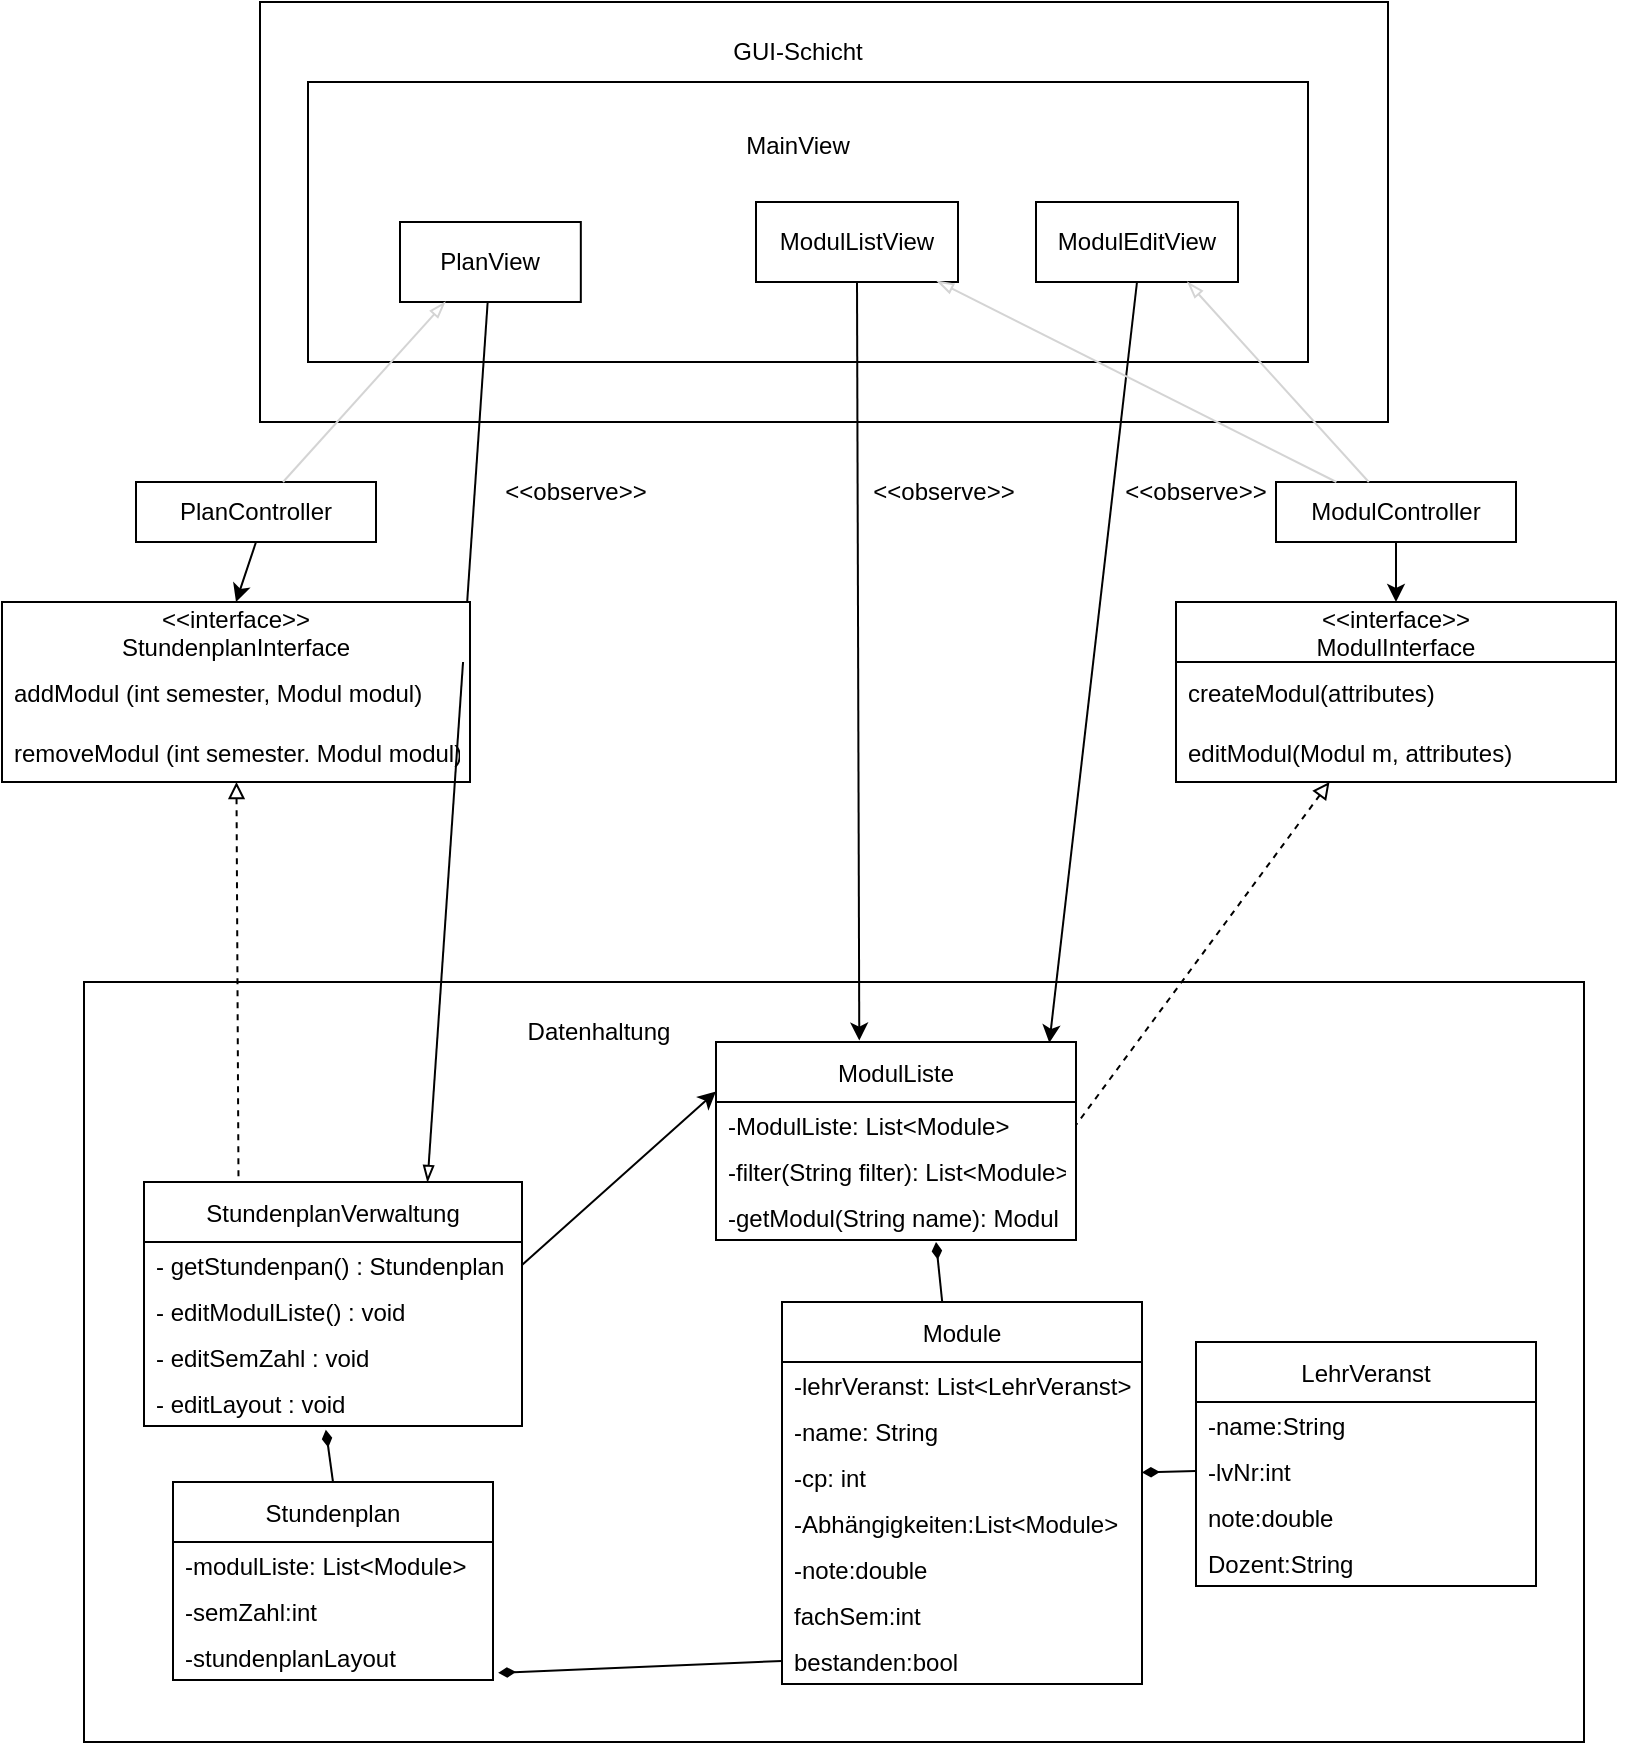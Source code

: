 <mxfile>
    <diagram id="JG5CXoz_JGgFZzyh0FM6" name="Page-1">
        <mxGraphModel dx="999" dy="652" grid="1" gridSize="10" guides="1" tooltips="1" connect="1" arrows="1" fold="1" page="1" pageScale="1" pageWidth="827" pageHeight="1169" background="#FFFFFF" math="0" shadow="0">
            <root>
                <mxCell id="0"/>
                <mxCell id="1" parent="0"/>
                <mxCell id="56" value="" style="group" parent="1" vertex="1" connectable="0">
                    <mxGeometry x="131" y="110" width="680" height="800" as="geometry"/>
                </mxCell>
                <mxCell id="2" value="" style="rounded=0;whiteSpace=wrap;html=1;" parent="56" vertex="1">
                    <mxGeometry x="-90" y="420" width="750" height="380" as="geometry"/>
                </mxCell>
                <mxCell id="6" value="Stundenplan" style="swimlane;fontStyle=0;childLayout=stackLayout;horizontal=1;startSize=30;horizontalStack=0;resizeParent=1;resizeParentMax=0;resizeLast=0;collapsible=1;marginBottom=0;" parent="56" vertex="1">
                    <mxGeometry x="-45.5" y="670" width="160" height="99" as="geometry"/>
                </mxCell>
                <mxCell id="7" value="-modulListe: List&lt;Module&gt;" style="text;strokeColor=none;fillColor=none;align=left;verticalAlign=middle;spacingLeft=4;spacingRight=4;overflow=hidden;points=[[0,0.5],[1,0.5]];portConstraint=eastwest;rotatable=0;" parent="6" vertex="1">
                    <mxGeometry y="30" width="160" height="23" as="geometry"/>
                </mxCell>
                <mxCell id="30" value="-semZahl:int" style="text;strokeColor=none;fillColor=none;align=left;verticalAlign=middle;spacingLeft=4;spacingRight=4;overflow=hidden;points=[[0,0.5],[1,0.5]];portConstraint=eastwest;rotatable=0;" parent="6" vertex="1">
                    <mxGeometry y="53" width="160" height="23" as="geometry"/>
                </mxCell>
                <mxCell id="31" value="-stundenplanLayout" style="text;strokeColor=none;fillColor=none;align=left;verticalAlign=middle;spacingLeft=4;spacingRight=4;overflow=hidden;points=[[0,0.5],[1,0.5]];portConstraint=eastwest;rotatable=0;" parent="6" vertex="1">
                    <mxGeometry y="76" width="160" height="23" as="geometry"/>
                </mxCell>
                <mxCell id="104" value="" style="edgeStyle=none;html=1;endArrow=diamondThin;endFill=1;" parent="56" source="10" edge="1">
                    <mxGeometry relative="1" as="geometry">
                        <mxPoint x="336" y="550" as="targetPoint"/>
                    </mxGeometry>
                </mxCell>
                <mxCell id="10" value="Module" style="swimlane;fontStyle=0;childLayout=stackLayout;horizontal=1;startSize=30;horizontalStack=0;resizeParent=1;resizeParentMax=0;resizeLast=0;collapsible=1;marginBottom=0;" parent="56" vertex="1">
                    <mxGeometry x="259" y="580" width="180" height="191" as="geometry"/>
                </mxCell>
                <mxCell id="11" value="-lehrVeranst: List&lt;LehrVeranst&gt;" style="text;strokeColor=none;fillColor=none;align=left;verticalAlign=middle;spacingLeft=4;spacingRight=4;overflow=hidden;points=[[0,0.5],[1,0.5]];portConstraint=eastwest;rotatable=0;" parent="10" vertex="1">
                    <mxGeometry y="30" width="180" height="23" as="geometry"/>
                </mxCell>
                <mxCell id="15" value="-name: String" style="text;strokeColor=none;fillColor=none;align=left;verticalAlign=middle;spacingLeft=4;spacingRight=4;overflow=hidden;points=[[0,0.5],[1,0.5]];portConstraint=eastwest;rotatable=0;" parent="10" vertex="1">
                    <mxGeometry y="53" width="180" height="23" as="geometry"/>
                </mxCell>
                <mxCell id="16" value="-cp: int" style="text;strokeColor=none;fillColor=none;align=left;verticalAlign=middle;spacingLeft=4;spacingRight=4;overflow=hidden;points=[[0,0.5],[1,0.5]];portConstraint=eastwest;rotatable=0;" parent="10" vertex="1">
                    <mxGeometry y="76" width="180" height="23" as="geometry"/>
                </mxCell>
                <mxCell id="17" value="-Abhängigkeiten:List&lt;Module&gt;" style="text;strokeColor=none;fillColor=none;align=left;verticalAlign=middle;spacingLeft=4;spacingRight=4;overflow=hidden;points=[[0,0.5],[1,0.5]];portConstraint=eastwest;rotatable=0;" parent="10" vertex="1">
                    <mxGeometry y="99" width="180" height="23" as="geometry"/>
                </mxCell>
                <mxCell id="22" value="-note:double" style="text;strokeColor=none;fillColor=none;align=left;verticalAlign=middle;spacingLeft=4;spacingRight=4;overflow=hidden;points=[[0,0.5],[1,0.5]];portConstraint=eastwest;rotatable=0;" parent="10" vertex="1">
                    <mxGeometry y="122" width="180" height="23" as="geometry"/>
                </mxCell>
                <mxCell id="23" value="fachSem:int" style="text;strokeColor=none;fillColor=none;align=left;verticalAlign=middle;spacingLeft=4;spacingRight=4;overflow=hidden;points=[[0,0.5],[1,0.5]];portConstraint=eastwest;rotatable=0;" parent="10" vertex="1">
                    <mxGeometry y="145" width="180" height="23" as="geometry"/>
                </mxCell>
                <mxCell id="81" value="bestanden:bool" style="text;strokeColor=none;fillColor=none;align=left;verticalAlign=middle;spacingLeft=4;spacingRight=4;overflow=hidden;points=[[0,0.5],[1,0.5]];portConstraint=eastwest;rotatable=0;" parent="10" vertex="1">
                    <mxGeometry y="168" width="180" height="23" as="geometry"/>
                </mxCell>
                <mxCell id="28" value="" style="edgeStyle=none;html=1;entryX=0;entryY=0.5;entryDx=0;entryDy=0;startArrow=diamondThin;startFill=1;endArrow=none;endFill=0;exitX=1.016;exitY=0.845;exitDx=0;exitDy=0;exitPerimeter=0;" parent="56" source="31" target="81" edge="1">
                    <mxGeometry relative="1" as="geometry"/>
                </mxCell>
                <mxCell id="12" value="LehrVeranst" style="swimlane;fontStyle=0;childLayout=stackLayout;horizontal=1;startSize=30;horizontalStack=0;resizeParent=1;resizeParentMax=0;resizeLast=0;collapsible=1;marginBottom=0;" parent="56" vertex="1">
                    <mxGeometry x="466" y="600" width="170" height="122" as="geometry"/>
                </mxCell>
                <mxCell id="13" value="-name:String" style="text;strokeColor=none;fillColor=none;align=left;verticalAlign=middle;spacingLeft=4;spacingRight=4;overflow=hidden;points=[[0,0.5],[1,0.5]];portConstraint=eastwest;rotatable=0;" parent="12" vertex="1">
                    <mxGeometry y="30" width="170" height="23" as="geometry"/>
                </mxCell>
                <mxCell id="18" value="-lvNr:int" style="text;strokeColor=none;fillColor=none;align=left;verticalAlign=middle;spacingLeft=4;spacingRight=4;overflow=hidden;points=[[0,0.5],[1,0.5]];portConstraint=eastwest;rotatable=0;" parent="12" vertex="1">
                    <mxGeometry y="53" width="170" height="23" as="geometry"/>
                </mxCell>
                <mxCell id="19" value="note:double" style="text;strokeColor=none;fillColor=none;align=left;verticalAlign=middle;spacingLeft=4;spacingRight=4;overflow=hidden;points=[[0,0.5],[1,0.5]];portConstraint=eastwest;rotatable=0;" parent="12" vertex="1">
                    <mxGeometry y="76" width="170" height="23" as="geometry"/>
                </mxCell>
                <mxCell id="20" value="Dozent:String" style="text;strokeColor=none;fillColor=none;align=left;verticalAlign=middle;spacingLeft=4;spacingRight=4;overflow=hidden;points=[[0,0.5],[1,0.5]];portConstraint=eastwest;rotatable=0;" parent="12" vertex="1">
                    <mxGeometry y="99" width="170" height="23" as="geometry"/>
                </mxCell>
                <mxCell id="29" value="" style="edgeStyle=none;html=1;entryX=0;entryY=0.5;entryDx=0;entryDy=0;startArrow=diamondThin;startFill=1;endArrow=none;endFill=0;" parent="56" source="16" target="18" edge="1">
                    <mxGeometry relative="1" as="geometry"/>
                </mxCell>
                <mxCell id="32" value="Datenhaltung" style="text;html=1;strokeColor=none;fillColor=none;align=center;verticalAlign=middle;whiteSpace=wrap;rounded=0;" parent="56" vertex="1">
                    <mxGeometry x="96" y="430" width="143" height="30" as="geometry"/>
                </mxCell>
                <mxCell id="90" value="PlanController" style="rounded=0;whiteSpace=wrap;html=1;" parent="56" vertex="1">
                    <mxGeometry x="-64" y="170" width="120" height="30" as="geometry"/>
                </mxCell>
                <mxCell id="92" value="ModulController" style="rounded=0;whiteSpace=wrap;html=1;" parent="56" vertex="1">
                    <mxGeometry x="506" y="170" width="120" height="30" as="geometry"/>
                </mxCell>
                <mxCell id="95" value="&amp;lt;&amp;lt;observe&amp;gt;&amp;gt;" style="text;html=1;strokeColor=none;fillColor=none;align=center;verticalAlign=middle;whiteSpace=wrap;rounded=0;" parent="56" vertex="1">
                    <mxGeometry x="126" y="160" width="60" height="30" as="geometry"/>
                </mxCell>
                <mxCell id="96" value="ModulListe" style="swimlane;fontStyle=0;childLayout=stackLayout;horizontal=1;startSize=30;horizontalStack=0;resizeParent=1;resizeParentMax=0;resizeLast=0;collapsible=1;marginBottom=0;" parent="56" vertex="1">
                    <mxGeometry x="226" y="450" width="180" height="99" as="geometry"/>
                </mxCell>
                <mxCell id="97" value="-ModulListe: List&lt;Module&gt;" style="text;strokeColor=none;fillColor=none;align=left;verticalAlign=middle;spacingLeft=4;spacingRight=4;overflow=hidden;points=[[0,0.5],[1,0.5]];portConstraint=eastwest;rotatable=0;" parent="96" vertex="1">
                    <mxGeometry y="30" width="180" height="23" as="geometry"/>
                </mxCell>
                <mxCell id="98" value="-filter(String filter): List&lt;Module&gt;" style="text;strokeColor=none;fillColor=none;align=left;verticalAlign=middle;spacingLeft=4;spacingRight=4;overflow=hidden;points=[[0,0.5],[1,0.5]];portConstraint=eastwest;rotatable=0;" parent="96" vertex="1">
                    <mxGeometry y="53" width="180" height="23" as="geometry"/>
                </mxCell>
                <mxCell id="109" value="-getModul(String name): Modul" style="text;strokeColor=none;fillColor=none;align=left;verticalAlign=middle;spacingLeft=4;spacingRight=4;overflow=hidden;points=[[0,0.5],[1,0.5]];portConstraint=eastwest;rotatable=0;" parent="96" vertex="1">
                    <mxGeometry y="76" width="180" height="23" as="geometry"/>
                </mxCell>
                <mxCell id="112" value="&amp;lt;&amp;lt;observe&amp;gt;&amp;gt;" style="text;html=1;strokeColor=none;fillColor=none;align=center;verticalAlign=middle;whiteSpace=wrap;rounded=0;" parent="56" vertex="1">
                    <mxGeometry x="310" y="160" width="60" height="30" as="geometry"/>
                </mxCell>
                <mxCell id="111" value="&amp;lt;&amp;lt;observe&amp;gt;&amp;gt;" style="text;html=1;strokeColor=none;fillColor=none;align=center;verticalAlign=middle;whiteSpace=wrap;rounded=0;" parent="56" vertex="1">
                    <mxGeometry x="436" y="160" width="60" height="30" as="geometry"/>
                </mxCell>
                <mxCell id="66" value="&lt;&lt;interface&gt;&gt;&#10;ModulInterface" style="swimlane;fontStyle=0;childLayout=stackLayout;horizontal=1;startSize=30;horizontalStack=0;resizeParent=1;resizeParentMax=0;resizeLast=0;collapsible=1;marginBottom=0;" parent="56" vertex="1">
                    <mxGeometry x="456" y="230" width="220" height="90" as="geometry"/>
                </mxCell>
                <mxCell id="68" value="createModul(attributes)" style="text;strokeColor=none;fillColor=none;align=left;verticalAlign=middle;spacingLeft=4;spacingRight=4;overflow=hidden;points=[[0,0.5],[1,0.5]];portConstraint=eastwest;rotatable=0;" parent="66" vertex="1">
                    <mxGeometry y="30" width="220" height="30" as="geometry"/>
                </mxCell>
                <mxCell id="69" value="editModul(Modul m, attributes)" style="text;strokeColor=none;fillColor=none;align=left;verticalAlign=middle;spacingLeft=4;spacingRight=4;overflow=hidden;points=[[0,0.5],[1,0.5]];portConstraint=eastwest;rotatable=0;" parent="66" vertex="1">
                    <mxGeometry y="60" width="220" height="30" as="geometry"/>
                </mxCell>
                <mxCell id="82" value="" style="edgeStyle=none;html=1;dashed=1;entryX=1;entryY=0.5;entryDx=0;entryDy=0;startArrow=block;startFill=0;endArrow=none;endFill=0;" parent="56" source="66" target="97" edge="1">
                    <mxGeometry relative="1" as="geometry"/>
                </mxCell>
                <mxCell id="93" value="" style="edgeStyle=none;html=1;entryX=0.5;entryY=0;entryDx=0;entryDy=0;" parent="56" source="92" target="66" edge="1">
                    <mxGeometry relative="1" as="geometry"/>
                </mxCell>
                <mxCell id="119" value="StundenplanVerwaltung" style="swimlane;fontStyle=0;childLayout=stackLayout;horizontal=1;startSize=30;horizontalStack=0;resizeParent=1;resizeParentMax=0;resizeLast=0;collapsible=1;marginBottom=0;" vertex="1" parent="56">
                    <mxGeometry x="-60" y="520" width="189" height="122" as="geometry"/>
                </mxCell>
                <mxCell id="120" value="- getStundenpan() : Stundenplan" style="text;strokeColor=none;fillColor=none;align=left;verticalAlign=middle;spacingLeft=4;spacingRight=4;overflow=hidden;points=[[0,0.5],[1,0.5]];portConstraint=eastwest;rotatable=0;" vertex="1" parent="119">
                    <mxGeometry y="30" width="189" height="23" as="geometry"/>
                </mxCell>
                <mxCell id="121" value="- editModulListe() : void" style="text;strokeColor=none;fillColor=none;align=left;verticalAlign=middle;spacingLeft=4;spacingRight=4;overflow=hidden;points=[[0,0.5],[1,0.5]];portConstraint=eastwest;rotatable=0;" vertex="1" parent="119">
                    <mxGeometry y="53" width="189" height="23" as="geometry"/>
                </mxCell>
                <mxCell id="122" value="- editSemZahl : void" style="text;strokeColor=none;fillColor=none;align=left;verticalAlign=middle;spacingLeft=4;spacingRight=4;overflow=hidden;points=[[0,0.5],[1,0.5]];portConstraint=eastwest;rotatable=0;" vertex="1" parent="119">
                    <mxGeometry y="76" width="189" height="23" as="geometry"/>
                </mxCell>
                <mxCell id="125" value="- editLayout : void" style="text;strokeColor=none;fillColor=none;align=left;verticalAlign=middle;spacingLeft=4;spacingRight=4;overflow=hidden;points=[[0,0.5],[1,0.5]];portConstraint=eastwest;rotatable=0;" vertex="1" parent="119">
                    <mxGeometry y="99" width="189" height="23" as="geometry"/>
                </mxCell>
                <mxCell id="123" value="" style="edgeStyle=none;html=1;entryX=0.5;entryY=0;entryDx=0;entryDy=0;startArrow=diamondThin;startFill=1;endArrow=none;endFill=0;exitX=0.481;exitY=1.08;exitDx=0;exitDy=0;exitPerimeter=0;" edge="1" parent="56" source="125" target="6">
                    <mxGeometry relative="1" as="geometry">
                        <mxPoint x="148.56" y="755.435" as="sourcePoint"/>
                        <mxPoint x="269" y="769.5" as="targetPoint"/>
                    </mxGeometry>
                </mxCell>
                <mxCell id="124" value="" style="endArrow=classic;html=1;exitX=1;exitY=0.5;exitDx=0;exitDy=0;entryX=0;entryY=0.25;entryDx=0;entryDy=0;" edge="1" parent="56" source="120" target="96">
                    <mxGeometry width="50" height="50" relative="1" as="geometry">
                        <mxPoint x="229" y="580" as="sourcePoint"/>
                        <mxPoint x="279" y="530" as="targetPoint"/>
                    </mxGeometry>
                </mxCell>
                <mxCell id="33" value="" style="rounded=0;whiteSpace=wrap;html=1;" parent="1" vertex="1">
                    <mxGeometry x="129" y="40" width="564" height="210" as="geometry"/>
                </mxCell>
                <mxCell id="52" value="GUI-Schicht" style="text;html=1;strokeColor=none;fillColor=none;align=center;verticalAlign=middle;whiteSpace=wrap;rounded=0;" parent="1" vertex="1">
                    <mxGeometry x="359" y="50" width="78" height="30" as="geometry"/>
                </mxCell>
                <mxCell id="54" value="" style="rounded=0;whiteSpace=wrap;html=1;" parent="1" vertex="1">
                    <mxGeometry x="153" y="80" width="500" height="140" as="geometry"/>
                </mxCell>
                <mxCell id="55" value="MainView" style="text;html=1;strokeColor=none;fillColor=none;align=center;verticalAlign=middle;whiteSpace=wrap;rounded=0;" parent="1" vertex="1">
                    <mxGeometry x="347.181" y="90.004" width="101.818" height="43.333" as="geometry"/>
                </mxCell>
                <mxCell id="76" value="" style="group" parent="1" vertex="1" connectable="0">
                    <mxGeometry x="517" y="140" width="101" height="40" as="geometry"/>
                </mxCell>
                <mxCell id="62" value="" style="rounded=0;whiteSpace=wrap;html=1;" parent="76" vertex="1">
                    <mxGeometry width="101" height="40" as="geometry"/>
                </mxCell>
                <mxCell id="63" value="ModulEditView" style="text;html=1;strokeColor=none;fillColor=none;align=center;verticalAlign=middle;whiteSpace=wrap;rounded=0;" parent="76" vertex="1">
                    <mxGeometry x="33.088" y="15.859" width="34.828" height="8.276" as="geometry"/>
                </mxCell>
                <mxCell id="75" value="" style="group" parent="1" vertex="1" connectable="0">
                    <mxGeometry x="199" y="150" width="90.41" height="40" as="geometry"/>
                </mxCell>
                <mxCell id="57" value="" style="rounded=0;whiteSpace=wrap;html=1;" parent="75" vertex="1">
                    <mxGeometry width="90.41" height="40" as="geometry"/>
                </mxCell>
                <mxCell id="60" value="PlanView" style="text;html=1;strokeColor=none;fillColor=none;align=center;verticalAlign=middle;whiteSpace=wrap;rounded=0;" parent="75" vertex="1">
                    <mxGeometry x="32.256" y="15.558" width="25.893" height="8.889" as="geometry"/>
                </mxCell>
                <mxCell id="94" value="" style="edgeStyle=none;html=1;entryX=0.75;entryY=0;entryDx=0;entryDy=0;endArrow=blockThin;endFill=0;" parent="1" source="57" target="119" edge="1">
                    <mxGeometry relative="1" as="geometry"/>
                </mxCell>
                <mxCell id="106" value="ModulListView" style="rounded=0;whiteSpace=wrap;html=1;" parent="1" vertex="1">
                    <mxGeometry x="377" y="140" width="101" height="40" as="geometry"/>
                </mxCell>
                <mxCell id="107" value="" style="endArrow=classic;html=1;exitX=0.5;exitY=1;exitDx=0;exitDy=0;entryX=0.398;entryY=-0.007;entryDx=0;entryDy=0;entryPerimeter=0;" parent="1" source="106" target="96" edge="1">
                    <mxGeometry width="50" height="50" relative="1" as="geometry">
                        <mxPoint x="476" y="328.86" as="sourcePoint"/>
                        <mxPoint x="445.94" y="580.0" as="targetPoint"/>
                    </mxGeometry>
                </mxCell>
                <mxCell id="108" value="" style="endArrow=classic;html=1;exitX=0.5;exitY=1;exitDx=0;exitDy=0;entryX=0.926;entryY=0.004;entryDx=0;entryDy=0;entryPerimeter=0;" parent="1" source="62" target="96" edge="1">
                    <mxGeometry width="50" height="50" relative="1" as="geometry">
                        <mxPoint x="447" y="330" as="sourcePoint"/>
                        <mxPoint x="497" y="280" as="targetPoint"/>
                    </mxGeometry>
                </mxCell>
                <mxCell id="115" value="" style="edgeStyle=none;html=1;endArrow=blockThin;endFill=0;entryX=0.25;entryY=1;entryDx=0;entryDy=0;strokeColor=#D4D4D4;" parent="1" source="90" target="57" edge="1">
                    <mxGeometry relative="1" as="geometry"/>
                </mxCell>
                <mxCell id="116" value="" style="edgeStyle=none;html=1;endArrow=blockThin;endFill=0;strokeColor=#D4D4D4;entryX=0.896;entryY=0.988;entryDx=0;entryDy=0;entryPerimeter=0;" parent="1" source="92" target="106" edge="1">
                    <mxGeometry relative="1" as="geometry"/>
                </mxCell>
                <mxCell id="117" value="" style="edgeStyle=none;html=1;endArrow=blockThin;endFill=0;strokeColor=#D4D4D4;entryX=0.75;entryY=1;entryDx=0;entryDy=0;" parent="1" source="92" target="62" edge="1">
                    <mxGeometry relative="1" as="geometry"/>
                </mxCell>
                <mxCell id="70" value="&lt;&lt;interface&gt;&gt;&#10;StundenplanInterface" style="swimlane;fontStyle=0;childLayout=stackLayout;horizontal=1;startSize=30;horizontalStack=0;resizeParent=1;resizeParentMax=0;resizeLast=0;collapsible=1;marginBottom=0;swimlaneLine=0;" parent="1" vertex="1">
                    <mxGeometry y="340" width="234" height="90" as="geometry"/>
                </mxCell>
                <mxCell id="72" value="addModul (int semester, Modul modul)" style="text;strokeColor=none;fillColor=none;align=left;verticalAlign=middle;spacingLeft=4;spacingRight=4;overflow=hidden;points=[[0,0.5],[1,0.5]];portConstraint=eastwest;rotatable=0;" parent="70" vertex="1">
                    <mxGeometry y="30" width="234" height="30" as="geometry"/>
                </mxCell>
                <mxCell id="118" value="removeModul (int semester. Modul modul)" style="text;strokeColor=none;fillColor=none;align=left;verticalAlign=middle;spacingLeft=4;spacingRight=4;overflow=hidden;points=[[0,0.5],[1,0.5]];portConstraint=eastwest;rotatable=0;" parent="70" vertex="1">
                    <mxGeometry y="60" width="234" height="30" as="geometry"/>
                </mxCell>
                <mxCell id="80" value="" style="edgeStyle=none;html=1;dashed=1;entryX=0.25;entryY=0;entryDx=0;entryDy=0;startArrow=block;startFill=0;endArrow=none;endFill=0;" parent="1" source="70" target="119" edge="1">
                    <mxGeometry relative="1" as="geometry"/>
                </mxCell>
                <mxCell id="89" value="" style="edgeStyle=none;html=1;entryX=0.5;entryY=0;entryDx=0;entryDy=0;exitX=0.5;exitY=1;exitDx=0;exitDy=0;" parent="1" source="90" target="70" edge="1">
                    <mxGeometry relative="1" as="geometry">
                        <mxPoint x="233.6" y="270" as="sourcePoint"/>
                    </mxGeometry>
                </mxCell>
            </root>
        </mxGraphModel>
    </diagram>
</mxfile>